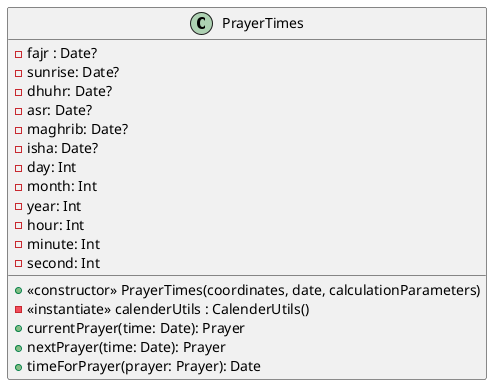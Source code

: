 @startuml PrayerTimes
class PrayerTimes {
- fajr : Date?
- sunrise: Date?
- dhuhr: Date?
- asr: Date?
- maghrib: Date?
- isha: Date?
- day: Int
- month: Int
- year: Int
- hour: Int
- minute: Int
- second: Int
+<<constructor>> PrayerTimes(coordinates, date, calculationParameters)
-<<instantiate>> calenderUtils : CalenderUtils()
+currentPrayer(time: Date): Prayer
+nextPrayer(time: Date): Prayer
+timeForPrayer(prayer: Prayer): Date
}
@enduml